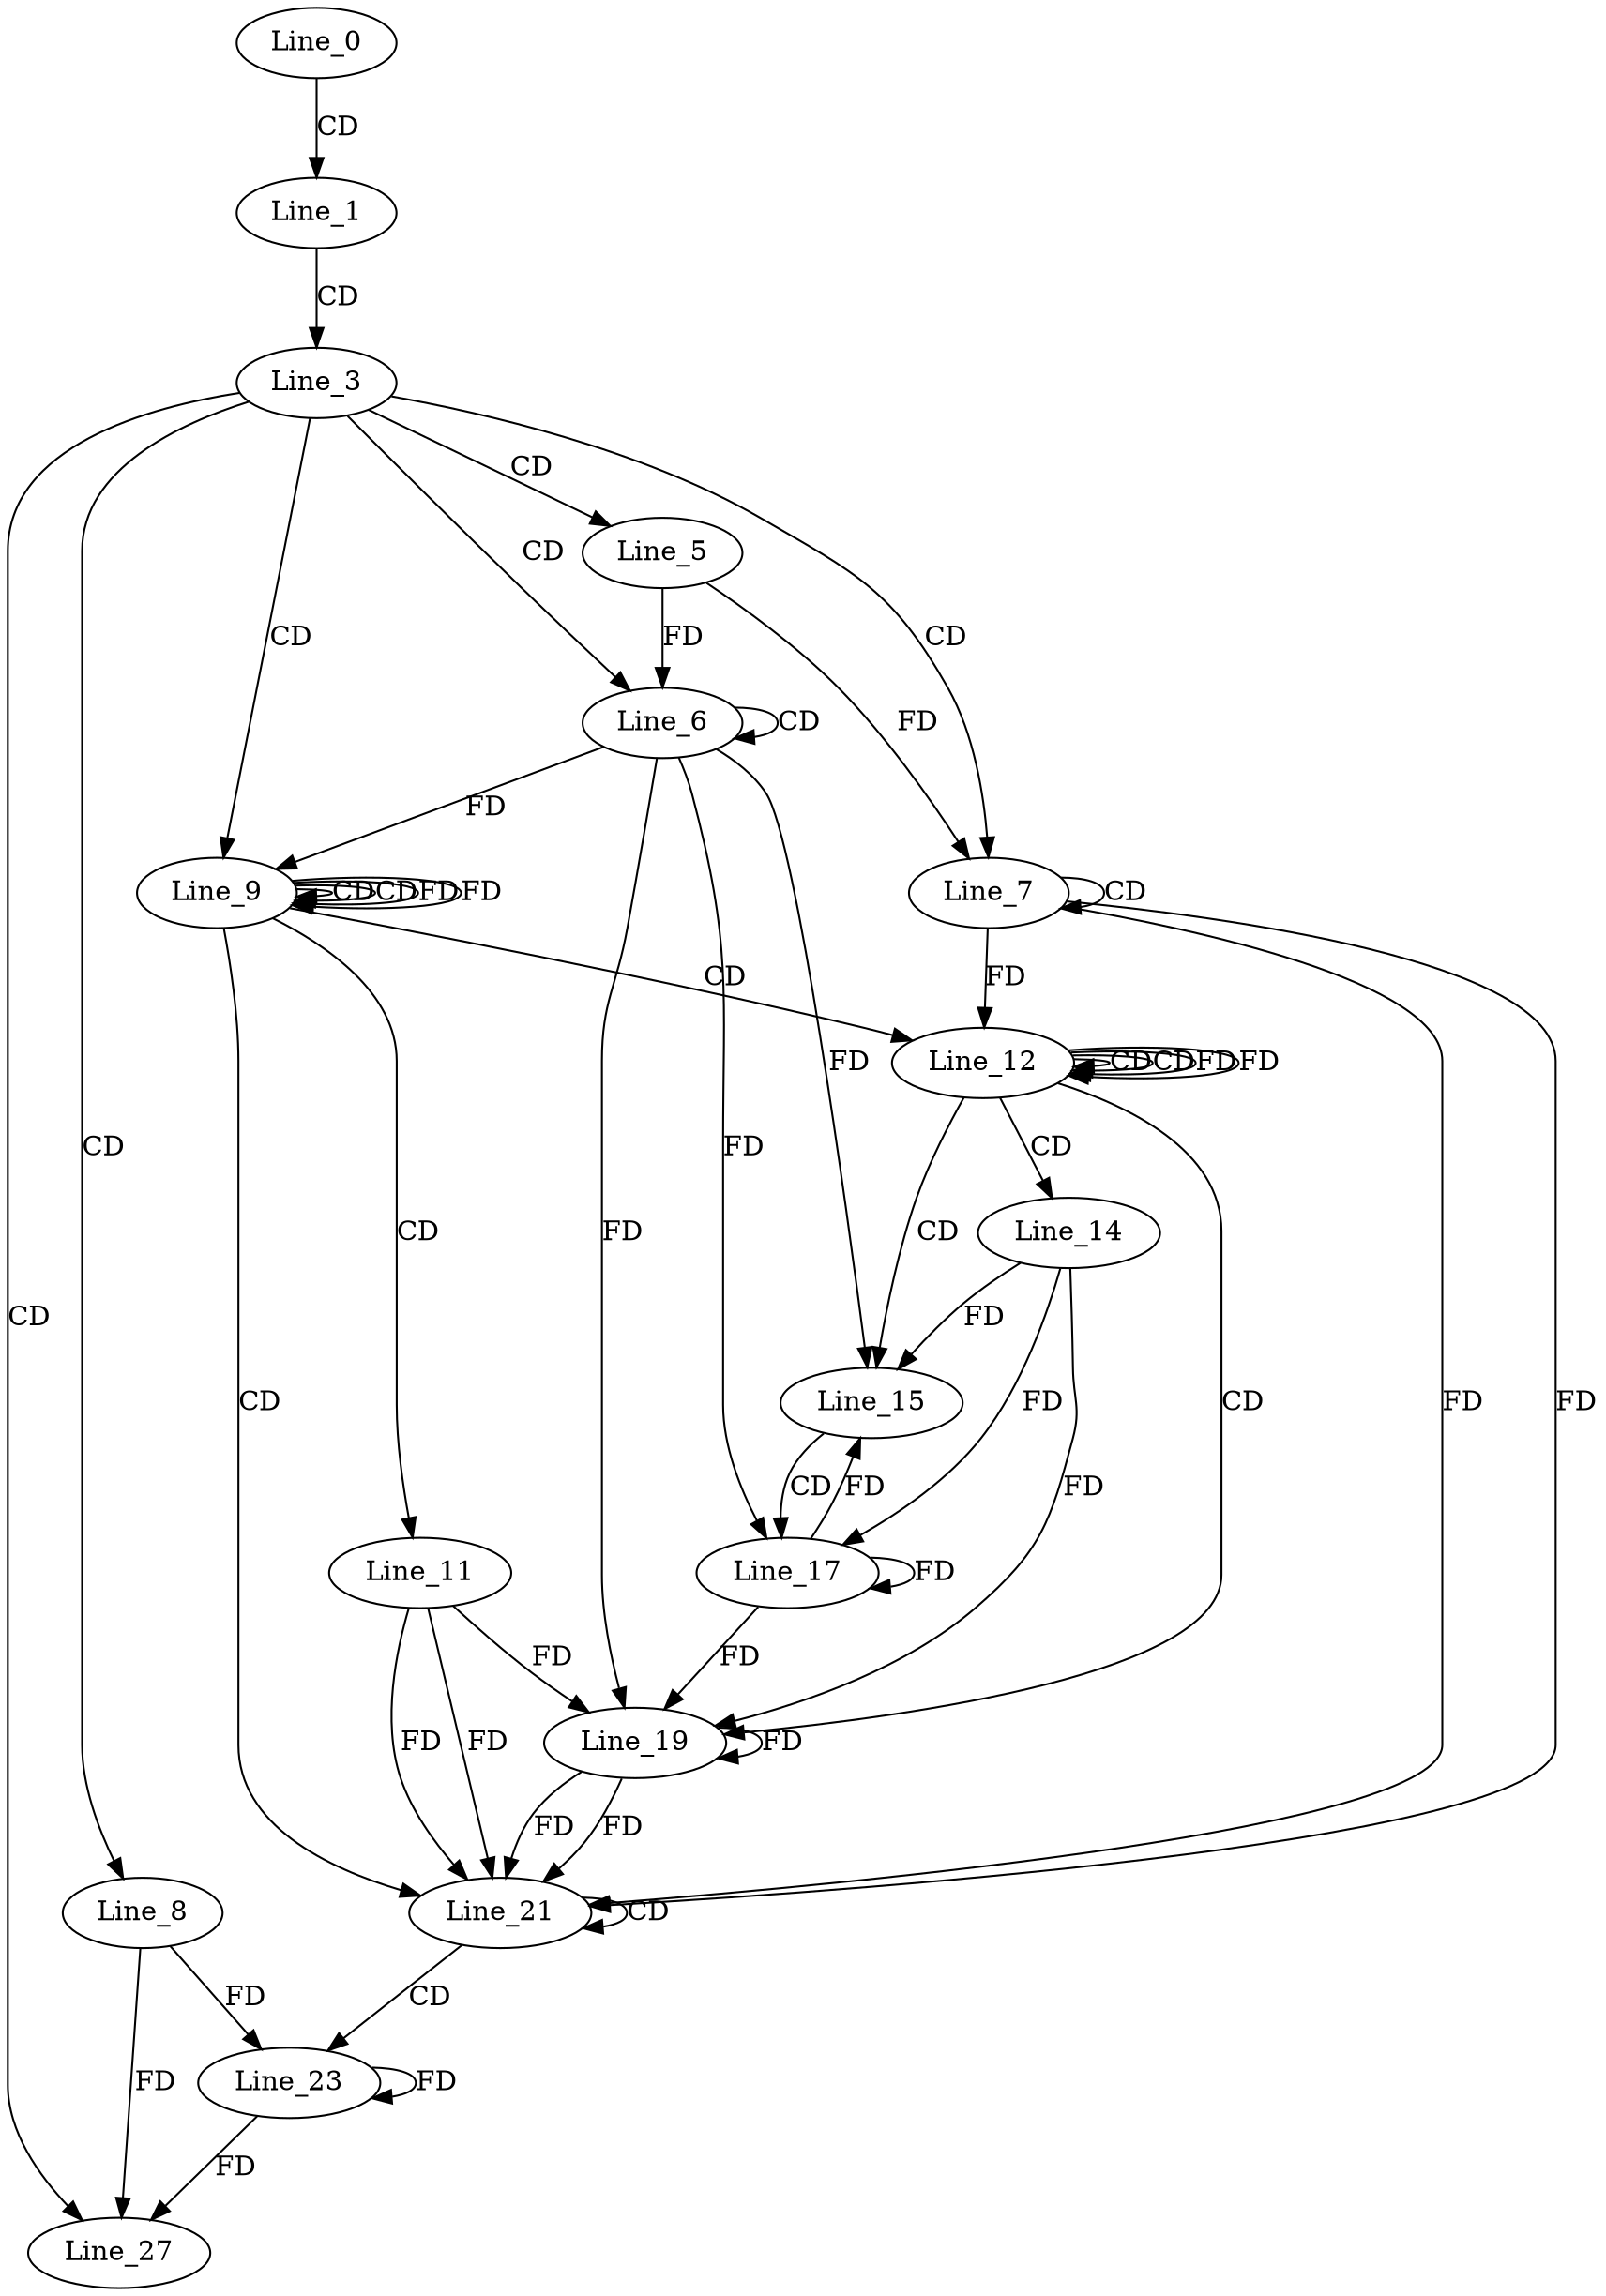 digraph G {
  Line_0;
  Line_1;
  Line_3;
  Line_5;
  Line_6;
  Line_6;
  Line_7;
  Line_7;
  Line_8;
  Line_9;
  Line_9;
  Line_9;
  Line_9;
  Line_11;
  Line_12;
  Line_12;
  Line_12;
  Line_12;
  Line_14;
  Line_15;
  Line_15;
  Line_17;
  Line_17;
  Line_19;
  Line_19;
  Line_21;
  Line_21;
  Line_23;
  Line_27;
  Line_0 -> Line_1 [ label="CD" ];
  Line_1 -> Line_3 [ label="CD" ];
  Line_3 -> Line_5 [ label="CD" ];
  Line_3 -> Line_6 [ label="CD" ];
  Line_6 -> Line_6 [ label="CD" ];
  Line_5 -> Line_6 [ label="FD" ];
  Line_3 -> Line_7 [ label="CD" ];
  Line_7 -> Line_7 [ label="CD" ];
  Line_5 -> Line_7 [ label="FD" ];
  Line_3 -> Line_8 [ label="CD" ];
  Line_3 -> Line_9 [ label="CD" ];
  Line_9 -> Line_9 [ label="CD" ];
  Line_9 -> Line_9 [ label="CD" ];
  Line_6 -> Line_9 [ label="FD" ];
  Line_9 -> Line_9 [ label="FD" ];
  Line_9 -> Line_11 [ label="CD" ];
  Line_9 -> Line_12 [ label="CD" ];
  Line_12 -> Line_12 [ label="CD" ];
  Line_12 -> Line_12 [ label="CD" ];
  Line_7 -> Line_12 [ label="FD" ];
  Line_12 -> Line_12 [ label="FD" ];
  Line_12 -> Line_14 [ label="CD" ];
  Line_12 -> Line_15 [ label="CD" ];
  Line_14 -> Line_15 [ label="FD" ];
  Line_6 -> Line_15 [ label="FD" ];
  Line_15 -> Line_17 [ label="CD" ];
  Line_14 -> Line_17 [ label="FD" ];
  Line_17 -> Line_17 [ label="FD" ];
  Line_6 -> Line_17 [ label="FD" ];
  Line_12 -> Line_19 [ label="CD" ];
  Line_19 -> Line_19 [ label="FD" ];
  Line_11 -> Line_19 [ label="FD" ];
  Line_6 -> Line_19 [ label="FD" ];
  Line_14 -> Line_19 [ label="FD" ];
  Line_17 -> Line_19 [ label="FD" ];
  Line_9 -> Line_21 [ label="CD" ];
  Line_7 -> Line_21 [ label="FD" ];
  Line_19 -> Line_21 [ label="FD" ];
  Line_11 -> Line_21 [ label="FD" ];
  Line_21 -> Line_21 [ label="CD" ];
  Line_7 -> Line_21 [ label="FD" ];
  Line_19 -> Line_21 [ label="FD" ];
  Line_11 -> Line_21 [ label="FD" ];
  Line_21 -> Line_23 [ label="CD" ];
  Line_23 -> Line_23 [ label="FD" ];
  Line_8 -> Line_23 [ label="FD" ];
  Line_3 -> Line_27 [ label="CD" ];
  Line_23 -> Line_27 [ label="FD" ];
  Line_8 -> Line_27 [ label="FD" ];
  Line_9 -> Line_9 [ label="FD" ];
  Line_12 -> Line_12 [ label="FD" ];
  Line_17 -> Line_15 [ label="FD" ];
}
